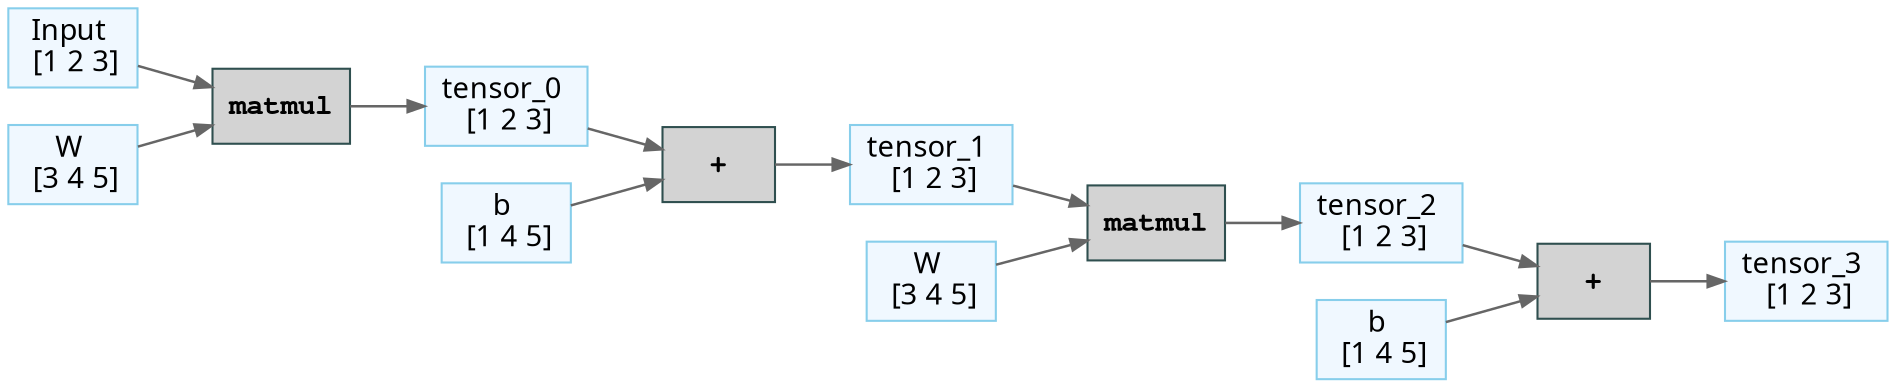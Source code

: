 digraph computational_graph {
  rankdir=LR;
  node [shape=record];
"0xc0000c2120" [label= "Input \n [1 2 3]",shape=box,labeljust=l,color=skyblue,style=filled,fillcolor=aliceblue,fontname="Sans-Serif"];
"0xc0000c2180" [label= "W \n [3 4 5]",shape=box,labeljust=l,color=skyblue,style=filled,fillcolor=aliceblue,fontname="Sans-Serif"];
"0xc0000c21e0" [label= "tensor_0 \n [1 2 3]",shape=box,labeljust=l,color=skyblue,style=filled,fillcolor=aliceblue,fontname="Sans-Serif"];
"0xc0000c2240" [label="matmul",shape=box,style=filled,fillcolor=lightgray,color=darkslategray,fontname="Courier Bold"];
"0xc0000c22a0" [label= "b \n [1 4 5]",shape=box,labeljust=l,color=skyblue,style=filled,fillcolor=aliceblue,fontname="Sans-Serif"];
"0xc0000c2300" [label= "tensor_1 \n [1 2 3]",shape=box,labeljust=l,color=skyblue,style=filled,fillcolor=aliceblue,fontname="Sans-Serif"];
"0xc0000c2360" [label="+",shape=box,style=filled,fillcolor=lightgray,color=darkslategray,fontname="Courier Bold"];
"0xc0000c23c0" [label= "W \n [3 4 5]",shape=box,labeljust=l,color=skyblue,style=filled,fillcolor=aliceblue,fontname="Sans-Serif"];
"0xc0000c2420" [label= "tensor_2 \n [1 2 3]",shape=box,labeljust=l,color=skyblue,style=filled,fillcolor=aliceblue,fontname="Sans-Serif"];
"0xc0000c2480" [label="matmul",shape=box,style=filled,fillcolor=lightgray,color=darkslategray,fontname="Courier Bold"];
"0xc0000c24e0" [label= "b \n [1 4 5]",shape=box,labeljust=l,color=skyblue,style=filled,fillcolor=aliceblue,fontname="Sans-Serif"];
"0xc0000c2540" [label= "tensor_3 \n [1 2 3]",shape=box,labeljust=l,color=skyblue,style=filled,fillcolor=aliceblue,fontname="Sans-Serif"];
"0xc0000c25a0" [label="+",shape=box,style=filled,fillcolor=lightgray,color=darkslategray,fontname="Courier Bold"];
  "0xc0000c2240" -> "0xc0000c21e0"[color=gray40,penwidth=1.2,arrowsize=0.8];
  "0xc0000c2120" -> "0xc0000c2240"[color=gray40,penwidth=1.2,arrowsize=0.8];
  "0xc0000c2180" -> "0xc0000c2240"[color=gray40,penwidth=1.2,arrowsize=0.8];
  "0xc0000c2360" -> "0xc0000c2300"[color=gray40,penwidth=1.2,arrowsize=0.8];
  "0xc0000c21e0" -> "0xc0000c2360"[color=gray40,penwidth=1.2,arrowsize=0.8];
  "0xc0000c22a0" -> "0xc0000c2360"[color=gray40,penwidth=1.2,arrowsize=0.8];
  "0xc0000c2480" -> "0xc0000c2420"[color=gray40,penwidth=1.2,arrowsize=0.8];
  "0xc0000c2300" -> "0xc0000c2480"[color=gray40,penwidth=1.2,arrowsize=0.8];
  "0xc0000c23c0" -> "0xc0000c2480"[color=gray40,penwidth=1.2,arrowsize=0.8];
  "0xc0000c25a0" -> "0xc0000c2540"[color=gray40,penwidth=1.2,arrowsize=0.8];
  "0xc0000c2420" -> "0xc0000c25a0"[color=gray40,penwidth=1.2,arrowsize=0.8];
  "0xc0000c24e0" -> "0xc0000c25a0"[color=gray40,penwidth=1.2,arrowsize=0.8];
}
